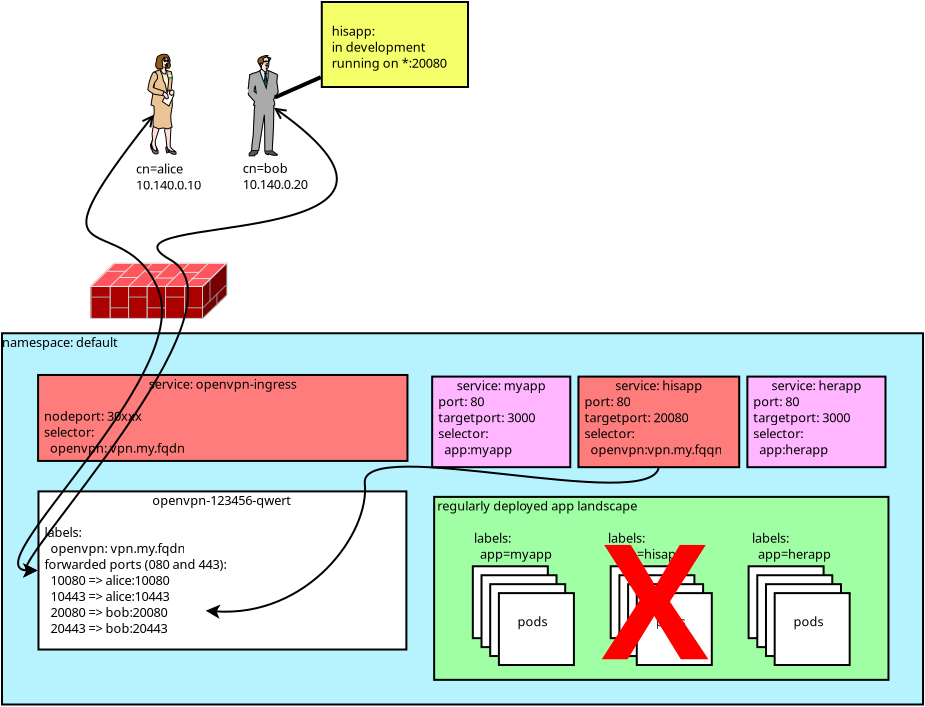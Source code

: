 <?xml version="1.0" encoding="UTF-8"?>
<dia:diagram xmlns:dia="http://www.lysator.liu.se/~alla/dia/">
  <dia:layer name="Background" visible="true" active="true">
    <dia:object type="Standard - Box" version="0" id="O0">
      <dia:attribute name="obj_pos">
        <dia:point val="14.776,20.256"/>
      </dia:attribute>
      <dia:attribute name="obj_bb">
        <dia:rectangle val="14.726,20.206;60.878,38.868"/>
      </dia:attribute>
      <dia:attribute name="elem_corner">
        <dia:point val="14.776,20.256"/>
      </dia:attribute>
      <dia:attribute name="elem_width">
        <dia:real val="46.052"/>
      </dia:attribute>
      <dia:attribute name="elem_height">
        <dia:real val="18.562"/>
      </dia:attribute>
      <dia:attribute name="border_width">
        <dia:real val="0.1"/>
      </dia:attribute>
      <dia:attribute name="inner_color">
        <dia:color val="#b6f3ff"/>
      </dia:attribute>
      <dia:attribute name="show_background">
        <dia:boolean val="true"/>
      </dia:attribute>
    </dia:object>
    <dia:object type="Standard - Box" version="0" id="O1">
      <dia:attribute name="obj_pos">
        <dia:point val="16.6,28.163"/>
      </dia:attribute>
      <dia:attribute name="obj_bb">
        <dia:rectangle val="16.55,28.113;35.045,36.118"/>
      </dia:attribute>
      <dia:attribute name="elem_corner">
        <dia:point val="16.6,28.163"/>
      </dia:attribute>
      <dia:attribute name="elem_width">
        <dia:real val="18.395"/>
      </dia:attribute>
      <dia:attribute name="elem_height">
        <dia:real val="7.906"/>
      </dia:attribute>
      <dia:attribute name="show_background">
        <dia:boolean val="true"/>
      </dia:attribute>
    </dia:object>
    <dia:object type="Standard - Text" version="1" id="O2">
      <dia:attribute name="obj_pos">
        <dia:point val="25.797,28.163"/>
      </dia:attribute>
      <dia:attribute name="obj_bb">
        <dia:rectangle val="22.03,28.163;29.565,28.907"/>
      </dia:attribute>
      <dia:attribute name="text">
        <dia:composite type="text">
          <dia:attribute name="string">
            <dia:string>#openvpn-123456-qwert#</dia:string>
          </dia:attribute>
          <dia:attribute name="font">
            <dia:font family="sans" style="0" name="Helvetica"/>
          </dia:attribute>
          <dia:attribute name="height">
            <dia:real val="0.8"/>
          </dia:attribute>
          <dia:attribute name="pos">
            <dia:point val="25.797,28.758"/>
          </dia:attribute>
          <dia:attribute name="color">
            <dia:color val="#000000"/>
          </dia:attribute>
          <dia:attribute name="alignment">
            <dia:enum val="1"/>
          </dia:attribute>
        </dia:composite>
      </dia:attribute>
      <dia:attribute name="valign">
        <dia:enum val="0"/>
      </dia:attribute>
      <dia:connections>
        <dia:connection handle="0" to="O1" connection="1"/>
      </dia:connections>
    </dia:object>
    <dia:object type="Standard - Text" version="1" id="O3">
      <dia:attribute name="obj_pos">
        <dia:point val="16.6,28.163"/>
      </dia:attribute>
      <dia:attribute name="obj_bb">
        <dia:rectangle val="16.6,28.163;27.101,35.363"/>
      </dia:attribute>
      <dia:attribute name="text">
        <dia:composite type="text">
          <dia:attribute name="string">
            <dia:string>#

  labels:
    openvpn: vpn.my.fqdn
  forwarded ports (080 and 443):
    10080 =&gt; alice:10080
    10443 =&gt; alice:10443
    20080 =&gt; bob:20080
    20443 =&gt; bob:20443#</dia:string>
          </dia:attribute>
          <dia:attribute name="font">
            <dia:font family="sans" style="0" name="Helvetica"/>
          </dia:attribute>
          <dia:attribute name="height">
            <dia:real val="0.8"/>
          </dia:attribute>
          <dia:attribute name="pos">
            <dia:point val="16.6,28.776"/>
          </dia:attribute>
          <dia:attribute name="color">
            <dia:color val="#000000"/>
          </dia:attribute>
          <dia:attribute name="alignment">
            <dia:enum val="0"/>
          </dia:attribute>
        </dia:composite>
      </dia:attribute>
      <dia:attribute name="valign">
        <dia:enum val="0"/>
      </dia:attribute>
      <dia:connections>
        <dia:connection handle="0" to="O1" connection="0"/>
      </dia:connections>
    </dia:object>
    <dia:group>
      <dia:object type="Cisco - Man" version="1" id="O4">
        <dia:attribute name="obj_pos">
          <dia:point val="27.08,6.368"/>
        </dia:attribute>
        <dia:attribute name="obj_bb">
          <dia:rectangle val="27.078,6.367;28.585,11.386"/>
        </dia:attribute>
        <dia:attribute name="meta">
          <dia:composite type="dict"/>
        </dia:attribute>
        <dia:attribute name="elem_corner">
          <dia:point val="27.08,6.368"/>
        </dia:attribute>
        <dia:attribute name="elem_width">
          <dia:real val="1.504"/>
        </dia:attribute>
        <dia:attribute name="elem_height">
          <dia:real val="5.017"/>
        </dia:attribute>
        <dia:attribute name="line_width">
          <dia:real val="0.1"/>
        </dia:attribute>
        <dia:attribute name="line_colour">
          <dia:color val="#000000"/>
        </dia:attribute>
        <dia:attribute name="fill_colour">
          <dia:color val="#ffffff"/>
        </dia:attribute>
        <dia:attribute name="show_background">
          <dia:boolean val="true"/>
        </dia:attribute>
        <dia:attribute name="line_style">
          <dia:enum val="0"/>
          <dia:real val="1"/>
        </dia:attribute>
        <dia:attribute name="flip_horizontal">
          <dia:boolean val="false"/>
        </dia:attribute>
        <dia:attribute name="flip_vertical">
          <dia:boolean val="false"/>
        </dia:attribute>
        <dia:attribute name="subscale">
          <dia:real val="1"/>
        </dia:attribute>
      </dia:object>
      <dia:object type="Standard - Text" version="1" id="O5">
        <dia:attribute name="obj_pos">
          <dia:point val="26.817,12.243"/>
        </dia:attribute>
        <dia:attribute name="obj_bb">
          <dia:rectangle val="26.817,11.648;30.685,13.193"/>
        </dia:attribute>
        <dia:attribute name="text">
          <dia:composite type="text">
            <dia:attribute name="string">
              <dia:string>#cn=bob
10.140.0.20#</dia:string>
            </dia:attribute>
            <dia:attribute name="font">
              <dia:font family="sans" style="0" name="Helvetica"/>
            </dia:attribute>
            <dia:attribute name="height">
              <dia:real val="0.8"/>
            </dia:attribute>
            <dia:attribute name="pos">
              <dia:point val="26.817,12.243"/>
            </dia:attribute>
            <dia:attribute name="color">
              <dia:color val="#000000"/>
            </dia:attribute>
            <dia:attribute name="alignment">
              <dia:enum val="0"/>
            </dia:attribute>
          </dia:composite>
        </dia:attribute>
        <dia:attribute name="valign">
          <dia:enum val="3"/>
        </dia:attribute>
      </dia:object>
    </dia:group>
    <dia:group>
      <dia:object type="Cisco - Woman" version="1" id="O6">
        <dia:attribute name="obj_pos">
          <dia:point val="22.067,6.305"/>
        </dia:attribute>
        <dia:attribute name="obj_bb">
          <dia:rectangle val="21.518,6.233;24.069,11.338"/>
        </dia:attribute>
        <dia:attribute name="meta">
          <dia:composite type="dict"/>
        </dia:attribute>
        <dia:attribute name="elem_corner">
          <dia:point val="22.067,6.305"/>
        </dia:attribute>
        <dia:attribute name="elem_width">
          <dia:real val="1.412"/>
        </dia:attribute>
        <dia:attribute name="elem_height">
          <dia:real val="5.009"/>
        </dia:attribute>
        <dia:attribute name="line_width">
          <dia:real val="0.1"/>
        </dia:attribute>
        <dia:attribute name="line_colour">
          <dia:color val="#000000"/>
        </dia:attribute>
        <dia:attribute name="fill_colour">
          <dia:color val="#ffffff"/>
        </dia:attribute>
        <dia:attribute name="show_background">
          <dia:boolean val="true"/>
        </dia:attribute>
        <dia:attribute name="line_style">
          <dia:enum val="0"/>
          <dia:real val="1"/>
        </dia:attribute>
        <dia:attribute name="flip_horizontal">
          <dia:boolean val="false"/>
        </dia:attribute>
        <dia:attribute name="flip_vertical">
          <dia:boolean val="false"/>
        </dia:attribute>
        <dia:attribute name="subscale">
          <dia:real val="1"/>
        </dia:attribute>
      </dia:object>
      <dia:object type="Standard - Text" version="1" id="O7">
        <dia:attribute name="obj_pos">
          <dia:point val="21.473,12.274"/>
        </dia:attribute>
        <dia:attribute name="obj_bb">
          <dia:rectangle val="21.473,11.679;25.341,13.224"/>
        </dia:attribute>
        <dia:attribute name="text">
          <dia:composite type="text">
            <dia:attribute name="string">
              <dia:string>#cn=alice
10.140.0.10#</dia:string>
            </dia:attribute>
            <dia:attribute name="font">
              <dia:font family="sans" style="0" name="Helvetica"/>
            </dia:attribute>
            <dia:attribute name="height">
              <dia:real val="0.8"/>
            </dia:attribute>
            <dia:attribute name="pos">
              <dia:point val="21.473,12.274"/>
            </dia:attribute>
            <dia:attribute name="color">
              <dia:color val="#000000"/>
            </dia:attribute>
            <dia:attribute name="alignment">
              <dia:enum val="0"/>
            </dia:attribute>
          </dia:composite>
        </dia:attribute>
        <dia:attribute name="valign">
          <dia:enum val="3"/>
        </dia:attribute>
      </dia:object>
    </dia:group>
    <dia:object type="Cisco - Firewall horizontal" version="1" id="O8">
      <dia:attribute name="obj_pos">
        <dia:point val="19.197,16.736"/>
      </dia:attribute>
      <dia:attribute name="obj_bb">
        <dia:rectangle val="19.187,16.718;26.023,19.538"/>
      </dia:attribute>
      <dia:attribute name="meta">
        <dia:composite type="dict"/>
      </dia:attribute>
      <dia:attribute name="elem_corner">
        <dia:point val="19.197,16.736"/>
      </dia:attribute>
      <dia:attribute name="elem_width">
        <dia:real val="6.816"/>
      </dia:attribute>
      <dia:attribute name="elem_height">
        <dia:real val="2.778"/>
      </dia:attribute>
      <dia:attribute name="line_width">
        <dia:real val="0.1"/>
      </dia:attribute>
      <dia:attribute name="line_colour">
        <dia:color val="#000000"/>
      </dia:attribute>
      <dia:attribute name="fill_colour">
        <dia:color val="#ffffff"/>
      </dia:attribute>
      <dia:attribute name="show_background">
        <dia:boolean val="true"/>
      </dia:attribute>
      <dia:attribute name="line_style">
        <dia:enum val="0"/>
        <dia:real val="1"/>
      </dia:attribute>
      <dia:attribute name="flip_horizontal">
        <dia:boolean val="false"/>
      </dia:attribute>
      <dia:attribute name="flip_vertical">
        <dia:boolean val="false"/>
      </dia:attribute>
      <dia:attribute name="subscale">
        <dia:real val="1"/>
      </dia:attribute>
    </dia:object>
    <dia:object type="Standard - Text" version="1" id="O9">
      <dia:attribute name="obj_pos">
        <dia:point val="14.776,20.256"/>
      </dia:attribute>
      <dia:attribute name="obj_bb">
        <dia:rectangle val="14.776,20.256;21.141,21.001"/>
      </dia:attribute>
      <dia:attribute name="text">
        <dia:composite type="text">
          <dia:attribute name="string">
            <dia:string>#namespace: default#</dia:string>
          </dia:attribute>
          <dia:attribute name="font">
            <dia:font family="sans" style="0" name="Helvetica"/>
          </dia:attribute>
          <dia:attribute name="height">
            <dia:real val="0.8"/>
          </dia:attribute>
          <dia:attribute name="pos">
            <dia:point val="14.776,20.851"/>
          </dia:attribute>
          <dia:attribute name="color">
            <dia:color val="#000000"/>
          </dia:attribute>
          <dia:attribute name="alignment">
            <dia:enum val="0"/>
          </dia:attribute>
        </dia:composite>
      </dia:attribute>
      <dia:attribute name="valign">
        <dia:enum val="0"/>
      </dia:attribute>
      <dia:connections>
        <dia:connection handle="0" to="O0" connection="0"/>
      </dia:connections>
    </dia:object>
    <dia:group>
      <dia:object type="Standard - Box" version="0" id="O10">
        <dia:attribute name="obj_pos">
          <dia:point val="16.58,22.341"/>
        </dia:attribute>
        <dia:attribute name="obj_bb">
          <dia:rectangle val="16.53,22.291;35.098,26.689"/>
        </dia:attribute>
        <dia:attribute name="elem_corner">
          <dia:point val="16.58,22.341"/>
        </dia:attribute>
        <dia:attribute name="elem_width">
          <dia:real val="18.469"/>
        </dia:attribute>
        <dia:attribute name="elem_height">
          <dia:real val="4.298"/>
        </dia:attribute>
        <dia:attribute name="border_width">
          <dia:real val="0.1"/>
        </dia:attribute>
        <dia:attribute name="inner_color">
          <dia:color val="#ff7c7c"/>
        </dia:attribute>
        <dia:attribute name="show_background">
          <dia:boolean val="true"/>
        </dia:attribute>
      </dia:object>
      <dia:object type="Standard - Text" version="1" id="O11">
        <dia:attribute name="obj_pos">
          <dia:point val="25.814,22.341"/>
        </dia:attribute>
        <dia:attribute name="obj_bb">
          <dia:rectangle val="21.798,22.341;29.83,23.086"/>
        </dia:attribute>
        <dia:attribute name="text">
          <dia:composite type="text">
            <dia:attribute name="string">
              <dia:string>#service: openvpn-ingress#</dia:string>
            </dia:attribute>
            <dia:attribute name="font">
              <dia:font family="sans" style="0" name="Helvetica"/>
            </dia:attribute>
            <dia:attribute name="height">
              <dia:real val="0.8"/>
            </dia:attribute>
            <dia:attribute name="pos">
              <dia:point val="25.814,22.936"/>
            </dia:attribute>
            <dia:attribute name="color">
              <dia:color val="#000000"/>
            </dia:attribute>
            <dia:attribute name="alignment">
              <dia:enum val="1"/>
            </dia:attribute>
          </dia:composite>
        </dia:attribute>
        <dia:attribute name="valign">
          <dia:enum val="0"/>
        </dia:attribute>
        <dia:connections>
          <dia:connection handle="0" to="O10" connection="1"/>
        </dia:connections>
      </dia:object>
      <dia:object type="Standard - Text" version="1" id="O12">
        <dia:attribute name="obj_pos">
          <dia:point val="16.58,22.341"/>
        </dia:attribute>
        <dia:attribute name="obj_bb">
          <dia:rectangle val="16.58,22.341;24.555,26.286"/>
        </dia:attribute>
        <dia:attribute name="text">
          <dia:composite type="text">
            <dia:attribute name="string">
              <dia:string>#

  nodeport: 30xxx
  selector:
    openvpn: vpn.my.fqdn#</dia:string>
            </dia:attribute>
            <dia:attribute name="font">
              <dia:font family="sans" style="0" name="Helvetica"/>
            </dia:attribute>
            <dia:attribute name="height">
              <dia:real val="0.8"/>
            </dia:attribute>
            <dia:attribute name="pos">
              <dia:point val="16.58,22.936"/>
            </dia:attribute>
            <dia:attribute name="color">
              <dia:color val="#000000"/>
            </dia:attribute>
            <dia:attribute name="alignment">
              <dia:enum val="0"/>
            </dia:attribute>
          </dia:composite>
        </dia:attribute>
        <dia:attribute name="valign">
          <dia:enum val="0"/>
        </dia:attribute>
        <dia:connections>
          <dia:connection handle="0" to="O10" connection="0"/>
        </dia:connections>
      </dia:object>
    </dia:group>
    <dia:group>
      <dia:object type="Standard - Box" version="0" id="O13">
        <dia:attribute name="obj_pos">
          <dia:point val="36.384,28.437"/>
        </dia:attribute>
        <dia:attribute name="obj_bb">
          <dia:rectangle val="36.334,28.387;59.15,37.635"/>
        </dia:attribute>
        <dia:attribute name="elem_corner">
          <dia:point val="36.384,28.437"/>
        </dia:attribute>
        <dia:attribute name="elem_width">
          <dia:real val="22.716"/>
        </dia:attribute>
        <dia:attribute name="elem_height">
          <dia:real val="9.148"/>
        </dia:attribute>
        <dia:attribute name="border_width">
          <dia:real val="0.1"/>
        </dia:attribute>
        <dia:attribute name="inner_color">
          <dia:color val="#a0ffa4"/>
        </dia:attribute>
        <dia:attribute name="show_background">
          <dia:boolean val="true"/>
        </dia:attribute>
      </dia:object>
      <dia:object type="Standard - Text" version="1" id="O14">
        <dia:attribute name="obj_pos">
          <dia:point val="36.384,28.437"/>
        </dia:attribute>
        <dia:attribute name="obj_bb">
          <dia:rectangle val="36.384,28.437;47.472,29.182"/>
        </dia:attribute>
        <dia:attribute name="text">
          <dia:composite type="text">
            <dia:attribute name="string">
              <dia:string># regularly deployed app landscape#</dia:string>
            </dia:attribute>
            <dia:attribute name="font">
              <dia:font family="sans" style="0" name="Helvetica"/>
            </dia:attribute>
            <dia:attribute name="height">
              <dia:real val="0.8"/>
            </dia:attribute>
            <dia:attribute name="pos">
              <dia:point val="36.384,29.032"/>
            </dia:attribute>
            <dia:attribute name="color">
              <dia:color val="#000000"/>
            </dia:attribute>
            <dia:attribute name="alignment">
              <dia:enum val="0"/>
            </dia:attribute>
          </dia:composite>
        </dia:attribute>
        <dia:attribute name="valign">
          <dia:enum val="0"/>
        </dia:attribute>
        <dia:connections>
          <dia:connection handle="0" to="O13" connection="0"/>
        </dia:connections>
      </dia:object>
      <dia:group>
        <dia:group>
          <dia:object type="Standard - Box" version="0" id="O15">
            <dia:attribute name="obj_pos">
              <dia:point val="45.211,31.907"/>
            </dia:attribute>
            <dia:attribute name="obj_bb">
              <dia:rectangle val="45.161,31.857;49.011,35.551"/>
            </dia:attribute>
            <dia:attribute name="elem_corner">
              <dia:point val="45.211,31.907"/>
            </dia:attribute>
            <dia:attribute name="elem_width">
              <dia:real val="3.75"/>
            </dia:attribute>
            <dia:attribute name="elem_height">
              <dia:real val="3.594"/>
            </dia:attribute>
            <dia:attribute name="show_background">
              <dia:boolean val="true"/>
            </dia:attribute>
          </dia:object>
          <dia:object type="Standard - Box" version="0" id="O16">
            <dia:attribute name="obj_pos">
              <dia:point val="45.646,32.355"/>
            </dia:attribute>
            <dia:attribute name="obj_bb">
              <dia:rectangle val="45.596,32.305;49.446,35.998"/>
            </dia:attribute>
            <dia:attribute name="elem_corner">
              <dia:point val="45.646,32.355"/>
            </dia:attribute>
            <dia:attribute name="elem_width">
              <dia:real val="3.75"/>
            </dia:attribute>
            <dia:attribute name="elem_height">
              <dia:real val="3.594"/>
            </dia:attribute>
            <dia:attribute name="show_background">
              <dia:boolean val="true"/>
            </dia:attribute>
          </dia:object>
          <dia:object type="Standard - Box" version="0" id="O17">
            <dia:attribute name="obj_pos">
              <dia:point val="46.081,32.802"/>
            </dia:attribute>
            <dia:attribute name="obj_bb">
              <dia:rectangle val="46.031,32.752;49.881,36.446"/>
            </dia:attribute>
            <dia:attribute name="elem_corner">
              <dia:point val="46.081,32.802"/>
            </dia:attribute>
            <dia:attribute name="elem_width">
              <dia:real val="3.75"/>
            </dia:attribute>
            <dia:attribute name="elem_height">
              <dia:real val="3.594"/>
            </dia:attribute>
            <dia:attribute name="show_background">
              <dia:boolean val="true"/>
            </dia:attribute>
          </dia:object>
          <dia:object type="Standard - Box" version="0" id="O18">
            <dia:attribute name="obj_pos">
              <dia:point val="46.515,33.249"/>
            </dia:attribute>
            <dia:attribute name="obj_bb">
              <dia:rectangle val="46.465,33.199;50.315,36.893"/>
            </dia:attribute>
            <dia:attribute name="elem_corner">
              <dia:point val="46.515,33.249"/>
            </dia:attribute>
            <dia:attribute name="elem_width">
              <dia:real val="3.75"/>
            </dia:attribute>
            <dia:attribute name="elem_height">
              <dia:real val="3.594"/>
            </dia:attribute>
            <dia:attribute name="show_background">
              <dia:boolean val="true"/>
            </dia:attribute>
          </dia:object>
        </dia:group>
        <dia:object type="Standard - Text" version="1" id="O19">
          <dia:attribute name="obj_pos">
            <dia:point val="47.451,34.906"/>
          </dia:attribute>
          <dia:attribute name="obj_bb">
            <dia:rectangle val="47.451,34.311;48.991,35.056"/>
          </dia:attribute>
          <dia:attribute name="text">
            <dia:composite type="text">
              <dia:attribute name="string">
                <dia:string>#pods#</dia:string>
              </dia:attribute>
              <dia:attribute name="font">
                <dia:font family="sans" style="0" name="Helvetica"/>
              </dia:attribute>
              <dia:attribute name="height">
                <dia:real val="0.8"/>
              </dia:attribute>
              <dia:attribute name="pos">
                <dia:point val="47.451,34.906"/>
              </dia:attribute>
              <dia:attribute name="color">
                <dia:color val="#000000"/>
              </dia:attribute>
              <dia:attribute name="alignment">
                <dia:enum val="0"/>
              </dia:attribute>
            </dia:composite>
          </dia:attribute>
          <dia:attribute name="valign">
            <dia:enum val="3"/>
          </dia:attribute>
        </dia:object>
      </dia:group>
      <dia:group>
        <dia:group>
          <dia:object type="Standard - Box" version="0" id="O20">
            <dia:attribute name="obj_pos">
              <dia:point val="38.317,31.907"/>
            </dia:attribute>
            <dia:attribute name="obj_bb">
              <dia:rectangle val="38.267,31.857;42.117,35.551"/>
            </dia:attribute>
            <dia:attribute name="elem_corner">
              <dia:point val="38.317,31.907"/>
            </dia:attribute>
            <dia:attribute name="elem_width">
              <dia:real val="3.75"/>
            </dia:attribute>
            <dia:attribute name="elem_height">
              <dia:real val="3.594"/>
            </dia:attribute>
            <dia:attribute name="show_background">
              <dia:boolean val="true"/>
            </dia:attribute>
          </dia:object>
          <dia:object type="Standard - Box" version="0" id="O21">
            <dia:attribute name="obj_pos">
              <dia:point val="38.752,32.355"/>
            </dia:attribute>
            <dia:attribute name="obj_bb">
              <dia:rectangle val="38.702,32.305;42.552,35.998"/>
            </dia:attribute>
            <dia:attribute name="elem_corner">
              <dia:point val="38.752,32.355"/>
            </dia:attribute>
            <dia:attribute name="elem_width">
              <dia:real val="3.75"/>
            </dia:attribute>
            <dia:attribute name="elem_height">
              <dia:real val="3.594"/>
            </dia:attribute>
            <dia:attribute name="show_background">
              <dia:boolean val="true"/>
            </dia:attribute>
          </dia:object>
          <dia:object type="Standard - Box" version="0" id="O22">
            <dia:attribute name="obj_pos">
              <dia:point val="39.186,32.802"/>
            </dia:attribute>
            <dia:attribute name="obj_bb">
              <dia:rectangle val="39.136,32.752;42.986,36.446"/>
            </dia:attribute>
            <dia:attribute name="elem_corner">
              <dia:point val="39.186,32.802"/>
            </dia:attribute>
            <dia:attribute name="elem_width">
              <dia:real val="3.75"/>
            </dia:attribute>
            <dia:attribute name="elem_height">
              <dia:real val="3.594"/>
            </dia:attribute>
            <dia:attribute name="show_background">
              <dia:boolean val="true"/>
            </dia:attribute>
          </dia:object>
          <dia:object type="Standard - Box" version="0" id="O23">
            <dia:attribute name="obj_pos">
              <dia:point val="39.621,33.249"/>
            </dia:attribute>
            <dia:attribute name="obj_bb">
              <dia:rectangle val="39.571,33.199;43.421,36.893"/>
            </dia:attribute>
            <dia:attribute name="elem_corner">
              <dia:point val="39.621,33.249"/>
            </dia:attribute>
            <dia:attribute name="elem_width">
              <dia:real val="3.75"/>
            </dia:attribute>
            <dia:attribute name="elem_height">
              <dia:real val="3.594"/>
            </dia:attribute>
            <dia:attribute name="show_background">
              <dia:boolean val="true"/>
            </dia:attribute>
          </dia:object>
        </dia:group>
        <dia:object type="Standard - Text" version="1" id="O24">
          <dia:attribute name="obj_pos">
            <dia:point val="40.557,34.906"/>
          </dia:attribute>
          <dia:attribute name="obj_bb">
            <dia:rectangle val="40.557,34.311;42.097,35.056"/>
          </dia:attribute>
          <dia:attribute name="text">
            <dia:composite type="text">
              <dia:attribute name="string">
                <dia:string>#pods#</dia:string>
              </dia:attribute>
              <dia:attribute name="font">
                <dia:font family="sans" style="0" name="Helvetica"/>
              </dia:attribute>
              <dia:attribute name="height">
                <dia:real val="0.8"/>
              </dia:attribute>
              <dia:attribute name="pos">
                <dia:point val="40.557,34.906"/>
              </dia:attribute>
              <dia:attribute name="color">
                <dia:color val="#000000"/>
              </dia:attribute>
              <dia:attribute name="alignment">
                <dia:enum val="0"/>
              </dia:attribute>
            </dia:composite>
          </dia:attribute>
          <dia:attribute name="valign">
            <dia:enum val="3"/>
          </dia:attribute>
        </dia:object>
      </dia:group>
      <dia:group>
        <dia:group>
          <dia:object type="Standard - Box" version="0" id="O25">
            <dia:attribute name="obj_pos">
              <dia:point val="52.106,31.907"/>
            </dia:attribute>
            <dia:attribute name="obj_bb">
              <dia:rectangle val="52.056,31.857;55.906,35.551"/>
            </dia:attribute>
            <dia:attribute name="elem_corner">
              <dia:point val="52.106,31.907"/>
            </dia:attribute>
            <dia:attribute name="elem_width">
              <dia:real val="3.75"/>
            </dia:attribute>
            <dia:attribute name="elem_height">
              <dia:real val="3.594"/>
            </dia:attribute>
            <dia:attribute name="show_background">
              <dia:boolean val="true"/>
            </dia:attribute>
          </dia:object>
          <dia:object type="Standard - Box" version="0" id="O26">
            <dia:attribute name="obj_pos">
              <dia:point val="52.54,32.355"/>
            </dia:attribute>
            <dia:attribute name="obj_bb">
              <dia:rectangle val="52.49,32.305;56.34,35.998"/>
            </dia:attribute>
            <dia:attribute name="elem_corner">
              <dia:point val="52.54,32.355"/>
            </dia:attribute>
            <dia:attribute name="elem_width">
              <dia:real val="3.75"/>
            </dia:attribute>
            <dia:attribute name="elem_height">
              <dia:real val="3.594"/>
            </dia:attribute>
            <dia:attribute name="show_background">
              <dia:boolean val="true"/>
            </dia:attribute>
          </dia:object>
          <dia:object type="Standard - Box" version="0" id="O27">
            <dia:attribute name="obj_pos">
              <dia:point val="52.975,32.802"/>
            </dia:attribute>
            <dia:attribute name="obj_bb">
              <dia:rectangle val="52.925,32.752;56.775,36.446"/>
            </dia:attribute>
            <dia:attribute name="elem_corner">
              <dia:point val="52.975,32.802"/>
            </dia:attribute>
            <dia:attribute name="elem_width">
              <dia:real val="3.75"/>
            </dia:attribute>
            <dia:attribute name="elem_height">
              <dia:real val="3.594"/>
            </dia:attribute>
            <dia:attribute name="show_background">
              <dia:boolean val="true"/>
            </dia:attribute>
          </dia:object>
          <dia:object type="Standard - Box" version="0" id="O28">
            <dia:attribute name="obj_pos">
              <dia:point val="53.41,33.249"/>
            </dia:attribute>
            <dia:attribute name="obj_bb">
              <dia:rectangle val="53.359,33.199;57.209,36.893"/>
            </dia:attribute>
            <dia:attribute name="elem_corner">
              <dia:point val="53.41,33.249"/>
            </dia:attribute>
            <dia:attribute name="elem_width">
              <dia:real val="3.75"/>
            </dia:attribute>
            <dia:attribute name="elem_height">
              <dia:real val="3.594"/>
            </dia:attribute>
            <dia:attribute name="show_background">
              <dia:boolean val="true"/>
            </dia:attribute>
          </dia:object>
        </dia:group>
        <dia:object type="Standard - Text" version="1" id="O29">
          <dia:attribute name="obj_pos">
            <dia:point val="54.346,34.906"/>
          </dia:attribute>
          <dia:attribute name="obj_bb">
            <dia:rectangle val="54.346,34.311;55.886,35.056"/>
          </dia:attribute>
          <dia:attribute name="text">
            <dia:composite type="text">
              <dia:attribute name="string">
                <dia:string>#pods#</dia:string>
              </dia:attribute>
              <dia:attribute name="font">
                <dia:font family="sans" style="0" name="Helvetica"/>
              </dia:attribute>
              <dia:attribute name="height">
                <dia:real val="0.8"/>
              </dia:attribute>
              <dia:attribute name="pos">
                <dia:point val="54.346,34.906"/>
              </dia:attribute>
              <dia:attribute name="color">
                <dia:color val="#000000"/>
              </dia:attribute>
              <dia:attribute name="alignment">
                <dia:enum val="0"/>
              </dia:attribute>
            </dia:composite>
          </dia:attribute>
          <dia:attribute name="valign">
            <dia:enum val="3"/>
          </dia:attribute>
        </dia:object>
      </dia:group>
      <dia:object type="Standard - Text" version="1" id="O30">
        <dia:attribute name="obj_pos">
          <dia:point val="38.373,30.729"/>
        </dia:attribute>
        <dia:attribute name="obj_bb">
          <dia:rectangle val="38.373,30.134;42.733,31.679"/>
        </dia:attribute>
        <dia:attribute name="text">
          <dia:composite type="text">
            <dia:attribute name="string">
              <dia:string>#labels:
  app=myapp#</dia:string>
            </dia:attribute>
            <dia:attribute name="font">
              <dia:font family="sans" style="0" name="Helvetica"/>
            </dia:attribute>
            <dia:attribute name="height">
              <dia:real val="0.8"/>
            </dia:attribute>
            <dia:attribute name="pos">
              <dia:point val="38.373,30.729"/>
            </dia:attribute>
            <dia:attribute name="color">
              <dia:color val="#000000"/>
            </dia:attribute>
            <dia:attribute name="alignment">
              <dia:enum val="0"/>
            </dia:attribute>
          </dia:composite>
        </dia:attribute>
        <dia:attribute name="valign">
          <dia:enum val="3"/>
        </dia:attribute>
      </dia:object>
      <dia:object type="Standard - Text" version="1" id="O31">
        <dia:attribute name="obj_pos">
          <dia:point val="52.277,30.729"/>
        </dia:attribute>
        <dia:attribute name="obj_bb">
          <dia:rectangle val="52.277,30.134;56.697,31.679"/>
        </dia:attribute>
        <dia:attribute name="text">
          <dia:composite type="text">
            <dia:attribute name="string">
              <dia:string>#labels:
  app=herapp#</dia:string>
            </dia:attribute>
            <dia:attribute name="font">
              <dia:font family="sans" style="0" name="Helvetica"/>
            </dia:attribute>
            <dia:attribute name="height">
              <dia:real val="0.8"/>
            </dia:attribute>
            <dia:attribute name="pos">
              <dia:point val="52.277,30.729"/>
            </dia:attribute>
            <dia:attribute name="color">
              <dia:color val="#000000"/>
            </dia:attribute>
            <dia:attribute name="alignment">
              <dia:enum val="0"/>
            </dia:attribute>
          </dia:composite>
        </dia:attribute>
        <dia:attribute name="valign">
          <dia:enum val="3"/>
        </dia:attribute>
      </dia:object>
      <dia:object type="Standard - Text" version="1" id="O32">
        <dia:attribute name="obj_pos">
          <dia:point val="45.073,30.729"/>
        </dia:attribute>
        <dia:attribute name="obj_bb">
          <dia:rectangle val="45.073,30.134;49.346,31.679"/>
        </dia:attribute>
        <dia:attribute name="text">
          <dia:composite type="text">
            <dia:attribute name="string">
              <dia:string>#labels:
  app=hisapp#</dia:string>
            </dia:attribute>
            <dia:attribute name="font">
              <dia:font family="sans" style="0" name="Helvetica"/>
            </dia:attribute>
            <dia:attribute name="height">
              <dia:real val="0.8"/>
            </dia:attribute>
            <dia:attribute name="pos">
              <dia:point val="45.073,30.729"/>
            </dia:attribute>
            <dia:attribute name="color">
              <dia:color val="#000000"/>
            </dia:attribute>
            <dia:attribute name="alignment">
              <dia:enum val="0"/>
            </dia:attribute>
          </dia:composite>
        </dia:attribute>
        <dia:attribute name="valign">
          <dia:enum val="3"/>
        </dia:attribute>
      </dia:object>
    </dia:group>
    <dia:group>
      <dia:object type="Standard - Box" version="0" id="O33">
        <dia:attribute name="obj_pos">
          <dia:point val="52.044,22.423"/>
        </dia:attribute>
        <dia:attribute name="obj_bb">
          <dia:rectangle val="51.994,22.373;59,27.002"/>
        </dia:attribute>
        <dia:attribute name="elem_corner">
          <dia:point val="52.044,22.423"/>
        </dia:attribute>
        <dia:attribute name="elem_width">
          <dia:real val="6.906"/>
        </dia:attribute>
        <dia:attribute name="elem_height">
          <dia:real val="4.529"/>
        </dia:attribute>
        <dia:attribute name="border_width">
          <dia:real val="0.1"/>
        </dia:attribute>
        <dia:attribute name="inner_color">
          <dia:color val="#ffb5ff"/>
        </dia:attribute>
        <dia:attribute name="show_background">
          <dia:boolean val="true"/>
        </dia:attribute>
      </dia:object>
      <dia:object type="Standard - Text" version="1" id="O34">
        <dia:attribute name="obj_pos">
          <dia:point val="55.497,22.423"/>
        </dia:attribute>
        <dia:attribute name="obj_bb">
          <dia:rectangle val="53.006,22.423;57.988,23.168"/>
        </dia:attribute>
        <dia:attribute name="text">
          <dia:composite type="text">
            <dia:attribute name="string">
              <dia:string>#service: herapp#</dia:string>
            </dia:attribute>
            <dia:attribute name="font">
              <dia:font family="sans" style="0" name="Helvetica"/>
            </dia:attribute>
            <dia:attribute name="height">
              <dia:real val="0.8"/>
            </dia:attribute>
            <dia:attribute name="pos">
              <dia:point val="55.497,23.018"/>
            </dia:attribute>
            <dia:attribute name="color">
              <dia:color val="#000000"/>
            </dia:attribute>
            <dia:attribute name="alignment">
              <dia:enum val="1"/>
            </dia:attribute>
          </dia:composite>
        </dia:attribute>
        <dia:attribute name="valign">
          <dia:enum val="0"/>
        </dia:attribute>
        <dia:connections>
          <dia:connection handle="0" to="O33" connection="1"/>
        </dia:connections>
      </dia:object>
      <dia:object type="Standard - Text" version="1" id="O35">
        <dia:attribute name="obj_pos">
          <dia:point val="52.044,22.423"/>
        </dia:attribute>
        <dia:attribute name="obj_bb">
          <dia:rectangle val="52.044,22.423;57.756,26.368"/>
        </dia:attribute>
        <dia:attribute name="text">
          <dia:composite type="text">
            <dia:attribute name="string">
              <dia:string>#
  port: 80
  targetport: 3000
  selector:
    app:herapp#</dia:string>
            </dia:attribute>
            <dia:attribute name="font">
              <dia:font family="sans" style="0" name="Helvetica"/>
            </dia:attribute>
            <dia:attribute name="height">
              <dia:real val="0.8"/>
            </dia:attribute>
            <dia:attribute name="pos">
              <dia:point val="52.044,23.018"/>
            </dia:attribute>
            <dia:attribute name="color">
              <dia:color val="#000000"/>
            </dia:attribute>
            <dia:attribute name="alignment">
              <dia:enum val="0"/>
            </dia:attribute>
          </dia:composite>
        </dia:attribute>
        <dia:attribute name="valign">
          <dia:enum val="0"/>
        </dia:attribute>
        <dia:connections>
          <dia:connection handle="0" to="O33" connection="0"/>
        </dia:connections>
      </dia:object>
    </dia:group>
    <dia:group>
      <dia:object type="Standard - Box" version="0" id="O36">
        <dia:attribute name="obj_pos">
          <dia:point val="36.284,22.423"/>
        </dia:attribute>
        <dia:attribute name="obj_bb">
          <dia:rectangle val="36.234,22.373;43.24,27.002"/>
        </dia:attribute>
        <dia:attribute name="elem_corner">
          <dia:point val="36.284,22.423"/>
        </dia:attribute>
        <dia:attribute name="elem_width">
          <dia:real val="6.906"/>
        </dia:attribute>
        <dia:attribute name="elem_height">
          <dia:real val="4.529"/>
        </dia:attribute>
        <dia:attribute name="border_width">
          <dia:real val="0.1"/>
        </dia:attribute>
        <dia:attribute name="inner_color">
          <dia:color val="#ffb5ff"/>
        </dia:attribute>
        <dia:attribute name="show_background">
          <dia:boolean val="true"/>
        </dia:attribute>
      </dia:object>
      <dia:object type="Standard - Text" version="1" id="O37">
        <dia:attribute name="obj_pos">
          <dia:point val="39.737,22.423"/>
        </dia:attribute>
        <dia:attribute name="obj_bb">
          <dia:rectangle val="37.276,22.423;42.199,23.168"/>
        </dia:attribute>
        <dia:attribute name="text">
          <dia:composite type="text">
            <dia:attribute name="string">
              <dia:string>#service: myapp#</dia:string>
            </dia:attribute>
            <dia:attribute name="font">
              <dia:font family="sans" style="0" name="Helvetica"/>
            </dia:attribute>
            <dia:attribute name="height">
              <dia:real val="0.8"/>
            </dia:attribute>
            <dia:attribute name="pos">
              <dia:point val="39.737,23.018"/>
            </dia:attribute>
            <dia:attribute name="color">
              <dia:color val="#000000"/>
            </dia:attribute>
            <dia:attribute name="alignment">
              <dia:enum val="1"/>
            </dia:attribute>
          </dia:composite>
        </dia:attribute>
        <dia:attribute name="valign">
          <dia:enum val="0"/>
        </dia:attribute>
        <dia:connections>
          <dia:connection handle="0" to="O36" connection="1"/>
        </dia:connections>
      </dia:object>
      <dia:object type="Standard - Text" version="1" id="O38">
        <dia:attribute name="obj_pos">
          <dia:point val="36.284,22.423"/>
        </dia:attribute>
        <dia:attribute name="obj_bb">
          <dia:rectangle val="36.284,22.423;41.997,26.368"/>
        </dia:attribute>
        <dia:attribute name="text">
          <dia:composite type="text">
            <dia:attribute name="string">
              <dia:string>#
  port: 80
  targetport: 3000
  selector:
    app:myapp#</dia:string>
            </dia:attribute>
            <dia:attribute name="font">
              <dia:font family="sans" style="0" name="Helvetica"/>
            </dia:attribute>
            <dia:attribute name="height">
              <dia:real val="0.8"/>
            </dia:attribute>
            <dia:attribute name="pos">
              <dia:point val="36.284,23.018"/>
            </dia:attribute>
            <dia:attribute name="color">
              <dia:color val="#000000"/>
            </dia:attribute>
            <dia:attribute name="alignment">
              <dia:enum val="0"/>
            </dia:attribute>
          </dia:composite>
        </dia:attribute>
        <dia:attribute name="valign">
          <dia:enum val="0"/>
        </dia:attribute>
        <dia:connections>
          <dia:connection handle="0" to="O36" connection="0"/>
        </dia:connections>
      </dia:object>
    </dia:group>
    <dia:object type="Standard - BezierLine" version="0" id="O39">
      <dia:attribute name="obj_pos">
        <dia:point val="22.916,8.635"/>
      </dia:attribute>
      <dia:attribute name="obj_bb">
        <dia:rectangle val="15.857,9.256;22.829,32.165"/>
      </dia:attribute>
      <dia:attribute name="bez_points">
        <dia:point val="22.916,8.635"/>
        <dia:point val="16.164,17.195"/>
        <dia:point val="20.902,13.739"/>
        <dia:point val="22.601,18.121"/>
        <dia:point val="24.3,22.503"/>
        <dia:point val="22.413,32.115"/>
        <dia:point val="25.797,32.115"/>
      </dia:attribute>
      <dia:attribute name="corner_types">
        <dia:enum val="0"/>
        <dia:enum val="0"/>
        <dia:enum val="0"/>
      </dia:attribute>
      <dia:attribute name="start_arrow">
        <dia:enum val="1"/>
      </dia:attribute>
      <dia:attribute name="start_arrow_length">
        <dia:real val="0.5"/>
      </dia:attribute>
      <dia:attribute name="start_arrow_width">
        <dia:real val="0.5"/>
      </dia:attribute>
      <dia:attribute name="end_arrow">
        <dia:enum val="22"/>
      </dia:attribute>
      <dia:attribute name="end_arrow_length">
        <dia:real val="0.5"/>
      </dia:attribute>
      <dia:attribute name="end_arrow_width">
        <dia:real val="0.5"/>
      </dia:attribute>
      <dia:connections>
        <dia:connection handle="0" to="O6" connection="5"/>
        <dia:connection handle="3" to="O8" connection="10"/>
        <dia:connection handle="6" to="O1" connection="8"/>
      </dia:connections>
    </dia:object>
    <dia:object type="Standard - BezierLine" version="0" id="O40">
      <dia:attribute name="obj_pos">
        <dia:point val="27.945,8.675"/>
      </dia:attribute>
      <dia:attribute name="obj_bb">
        <dia:rectangle val="16.34,8.904;31.479,32.165"/>
      </dia:attribute>
      <dia:attribute name="bez_points">
        <dia:point val="27.945,8.675"/>
        <dia:point val="38.39,16.068"/>
        <dia:point val="18.828,14.131"/>
        <dia:point val="23.171,16.568"/>
        <dia:point val="27.515,19.006"/>
        <dia:point val="24.083,32.115"/>
        <dia:point val="25.797,32.115"/>
      </dia:attribute>
      <dia:attribute name="corner_types">
        <dia:enum val="0"/>
        <dia:enum val="0"/>
        <dia:enum val="0"/>
      </dia:attribute>
      <dia:attribute name="start_arrow">
        <dia:enum val="1"/>
      </dia:attribute>
      <dia:attribute name="start_arrow_length">
        <dia:real val="0.5"/>
      </dia:attribute>
      <dia:attribute name="start_arrow_width">
        <dia:real val="0.5"/>
      </dia:attribute>
      <dia:attribute name="end_arrow">
        <dia:enum val="22"/>
      </dia:attribute>
      <dia:attribute name="end_arrow_length">
        <dia:real val="0.5"/>
      </dia:attribute>
      <dia:attribute name="end_arrow_width">
        <dia:real val="0.5"/>
      </dia:attribute>
      <dia:connections>
        <dia:connection handle="0" to="O4" connection="8"/>
        <dia:connection handle="6" to="O1" connection="8"/>
      </dia:connections>
    </dia:object>
    <dia:group>
      <dia:object type="Standard - Box" version="0" id="O41">
        <dia:attribute name="obj_pos">
          <dia:point val="30.765,3.693"/>
        </dia:attribute>
        <dia:attribute name="obj_bb">
          <dia:rectangle val="30.715,3.643;38.128,7.993"/>
        </dia:attribute>
        <dia:attribute name="elem_corner">
          <dia:point val="30.765,3.693"/>
        </dia:attribute>
        <dia:attribute name="elem_width">
          <dia:real val="7.312"/>
        </dia:attribute>
        <dia:attribute name="elem_height">
          <dia:real val="4.25"/>
        </dia:attribute>
        <dia:attribute name="border_width">
          <dia:real val="0.1"/>
        </dia:attribute>
        <dia:attribute name="inner_color">
          <dia:color val="#f4ff6a"/>
        </dia:attribute>
        <dia:attribute name="show_background">
          <dia:boolean val="true"/>
        </dia:attribute>
      </dia:object>
      <dia:object type="Standard - Text" version="1" id="O42">
        <dia:attribute name="obj_pos">
          <dia:point val="31.265,5.381"/>
        </dia:attribute>
        <dia:attribute name="obj_bb">
          <dia:rectangle val="31.265,4.786;37.508,7.131"/>
        </dia:attribute>
        <dia:attribute name="text">
          <dia:composite type="text">
            <dia:attribute name="string">
              <dia:string>#hisapp:
in development
running on *:20080#</dia:string>
            </dia:attribute>
            <dia:attribute name="font">
              <dia:font family="sans" style="0" name="Helvetica"/>
            </dia:attribute>
            <dia:attribute name="height">
              <dia:real val="0.8"/>
            </dia:attribute>
            <dia:attribute name="pos">
              <dia:point val="31.265,5.381"/>
            </dia:attribute>
            <dia:attribute name="color">
              <dia:color val="#000000"/>
            </dia:attribute>
            <dia:attribute name="alignment">
              <dia:enum val="0"/>
            </dia:attribute>
          </dia:composite>
        </dia:attribute>
        <dia:attribute name="valign">
          <dia:enum val="3"/>
        </dia:attribute>
      </dia:object>
    </dia:group>
    <dia:object type="Standard - Line" version="0" id="O43">
      <dia:attribute name="obj_pos">
        <dia:point val="28.415,8.468"/>
      </dia:attribute>
      <dia:attribute name="obj_bb">
        <dia:rectangle val="28.283,7.322;30.847,8.6"/>
      </dia:attribute>
      <dia:attribute name="conn_endpoints">
        <dia:point val="28.415,8.468"/>
        <dia:point val="30.715,7.453"/>
      </dia:attribute>
      <dia:attribute name="numcp">
        <dia:int val="1"/>
      </dia:attribute>
      <dia:attribute name="line_width">
        <dia:real val="0.2"/>
      </dia:attribute>
    </dia:object>
    <dia:group>
      <dia:object type="Standard - Box" version="0" id="O44">
        <dia:attribute name="obj_pos">
          <dia:point val="43.598,22.423"/>
        </dia:attribute>
        <dia:attribute name="obj_bb">
          <dia:rectangle val="43.548,22.373;51.686,27.002"/>
        </dia:attribute>
        <dia:attribute name="elem_corner">
          <dia:point val="43.598,22.423"/>
        </dia:attribute>
        <dia:attribute name="elem_width">
          <dia:real val="8.039"/>
        </dia:attribute>
        <dia:attribute name="elem_height">
          <dia:real val="4.529"/>
        </dia:attribute>
        <dia:attribute name="border_width">
          <dia:real val="0.1"/>
        </dia:attribute>
        <dia:attribute name="inner_color">
          <dia:color val="#ff7c7c"/>
        </dia:attribute>
        <dia:attribute name="show_background">
          <dia:boolean val="true"/>
        </dia:attribute>
      </dia:object>
      <dia:object type="Standard - Text" version="1" id="O45">
        <dia:attribute name="obj_pos">
          <dia:point val="47.617,22.423"/>
        </dia:attribute>
        <dia:attribute name="obj_bb">
          <dia:rectangle val="45.2,22.423;50.035,23.168"/>
        </dia:attribute>
        <dia:attribute name="text">
          <dia:composite type="text">
            <dia:attribute name="string">
              <dia:string>#service: hisapp#</dia:string>
            </dia:attribute>
            <dia:attribute name="font">
              <dia:font family="sans" style="0" name="Helvetica"/>
            </dia:attribute>
            <dia:attribute name="height">
              <dia:real val="0.8"/>
            </dia:attribute>
            <dia:attribute name="pos">
              <dia:point val="47.617,23.018"/>
            </dia:attribute>
            <dia:attribute name="color">
              <dia:color val="#000000"/>
            </dia:attribute>
            <dia:attribute name="alignment">
              <dia:enum val="1"/>
            </dia:attribute>
          </dia:composite>
        </dia:attribute>
        <dia:attribute name="valign">
          <dia:enum val="0"/>
        </dia:attribute>
        <dia:connections>
          <dia:connection handle="0" to="O44" connection="1"/>
        </dia:connections>
      </dia:object>
      <dia:object type="Standard - Text" version="1" id="O46">
        <dia:attribute name="obj_pos">
          <dia:point val="43.598,22.423"/>
        </dia:attribute>
        <dia:attribute name="obj_bb">
          <dia:rectangle val="43.598,22.423;51.37,26.368"/>
        </dia:attribute>
        <dia:attribute name="text">
          <dia:composite type="text">
            <dia:attribute name="string">
              <dia:string>#
  port: 80
  targetport: 20080
  selector:
    openvpn:vpn.my.fqqn#</dia:string>
            </dia:attribute>
            <dia:attribute name="font">
              <dia:font family="sans" style="0" name="Helvetica"/>
            </dia:attribute>
            <dia:attribute name="height">
              <dia:real val="0.8"/>
            </dia:attribute>
            <dia:attribute name="pos">
              <dia:point val="43.598,23.018"/>
            </dia:attribute>
            <dia:attribute name="color">
              <dia:color val="#000000"/>
            </dia:attribute>
            <dia:attribute name="alignment">
              <dia:enum val="0"/>
            </dia:attribute>
          </dia:composite>
        </dia:attribute>
        <dia:attribute name="valign">
          <dia:enum val="0"/>
        </dia:attribute>
        <dia:connections>
          <dia:connection handle="0" to="O44" connection="0"/>
        </dia:connections>
      </dia:object>
    </dia:group>
    <dia:object type="Standard - BezierLine" version="0" id="O47">
      <dia:attribute name="obj_pos">
        <dia:point val="47.617,26.952"/>
      </dia:attribute>
      <dia:attribute name="obj_bb">
        <dia:rectangle val="24.96,26.875;47.674,34.539"/>
      </dia:attribute>
      <dia:attribute name="bez_points">
        <dia:point val="47.617,26.952"/>
        <dia:point val="47.234,29.311"/>
        <dia:point val="32.65,25.289"/>
        <dia:point val="32.915,27.764"/>
        <dia:point val="33.18,30.239"/>
        <dia:point val="30.087,34.482"/>
        <dia:point val="24.96,34.128"/>
      </dia:attribute>
      <dia:attribute name="corner_types">
        <dia:enum val="0"/>
        <dia:enum val="0"/>
        <dia:enum val="0"/>
      </dia:attribute>
      <dia:attribute name="end_arrow">
        <dia:enum val="22"/>
      </dia:attribute>
      <dia:attribute name="end_arrow_length">
        <dia:real val="0.5"/>
      </dia:attribute>
      <dia:attribute name="end_arrow_width">
        <dia:real val="0.5"/>
      </dia:attribute>
      <dia:connections>
        <dia:connection handle="0" to="O44" connection="6"/>
      </dia:connections>
    </dia:object>
    <dia:object type="Standard - Text" version="1" id="O48">
      <dia:attribute name="obj_pos">
        <dia:point val="44.759,36.559"/>
      </dia:attribute>
      <dia:attribute name="obj_bb">
        <dia:rectangle val="44.759,29.134;50.927,38.446"/>
      </dia:attribute>
      <dia:attribute name="text">
        <dia:composite type="text">
          <dia:attribute name="string">
            <dia:string>#X#</dia:string>
          </dia:attribute>
          <dia:attribute name="font">
            <dia:font family="sans" style="80" name="Helvetica-Bold"/>
          </dia:attribute>
          <dia:attribute name="height">
            <dia:real val="10"/>
          </dia:attribute>
          <dia:attribute name="pos">
            <dia:point val="44.759,36.559"/>
          </dia:attribute>
          <dia:attribute name="color">
            <dia:color val="#ff0000"/>
          </dia:attribute>
          <dia:attribute name="alignment">
            <dia:enum val="0"/>
          </dia:attribute>
        </dia:composite>
      </dia:attribute>
      <dia:attribute name="valign">
        <dia:enum val="3"/>
      </dia:attribute>
    </dia:object>
  </dia:layer>
</dia:diagram>
